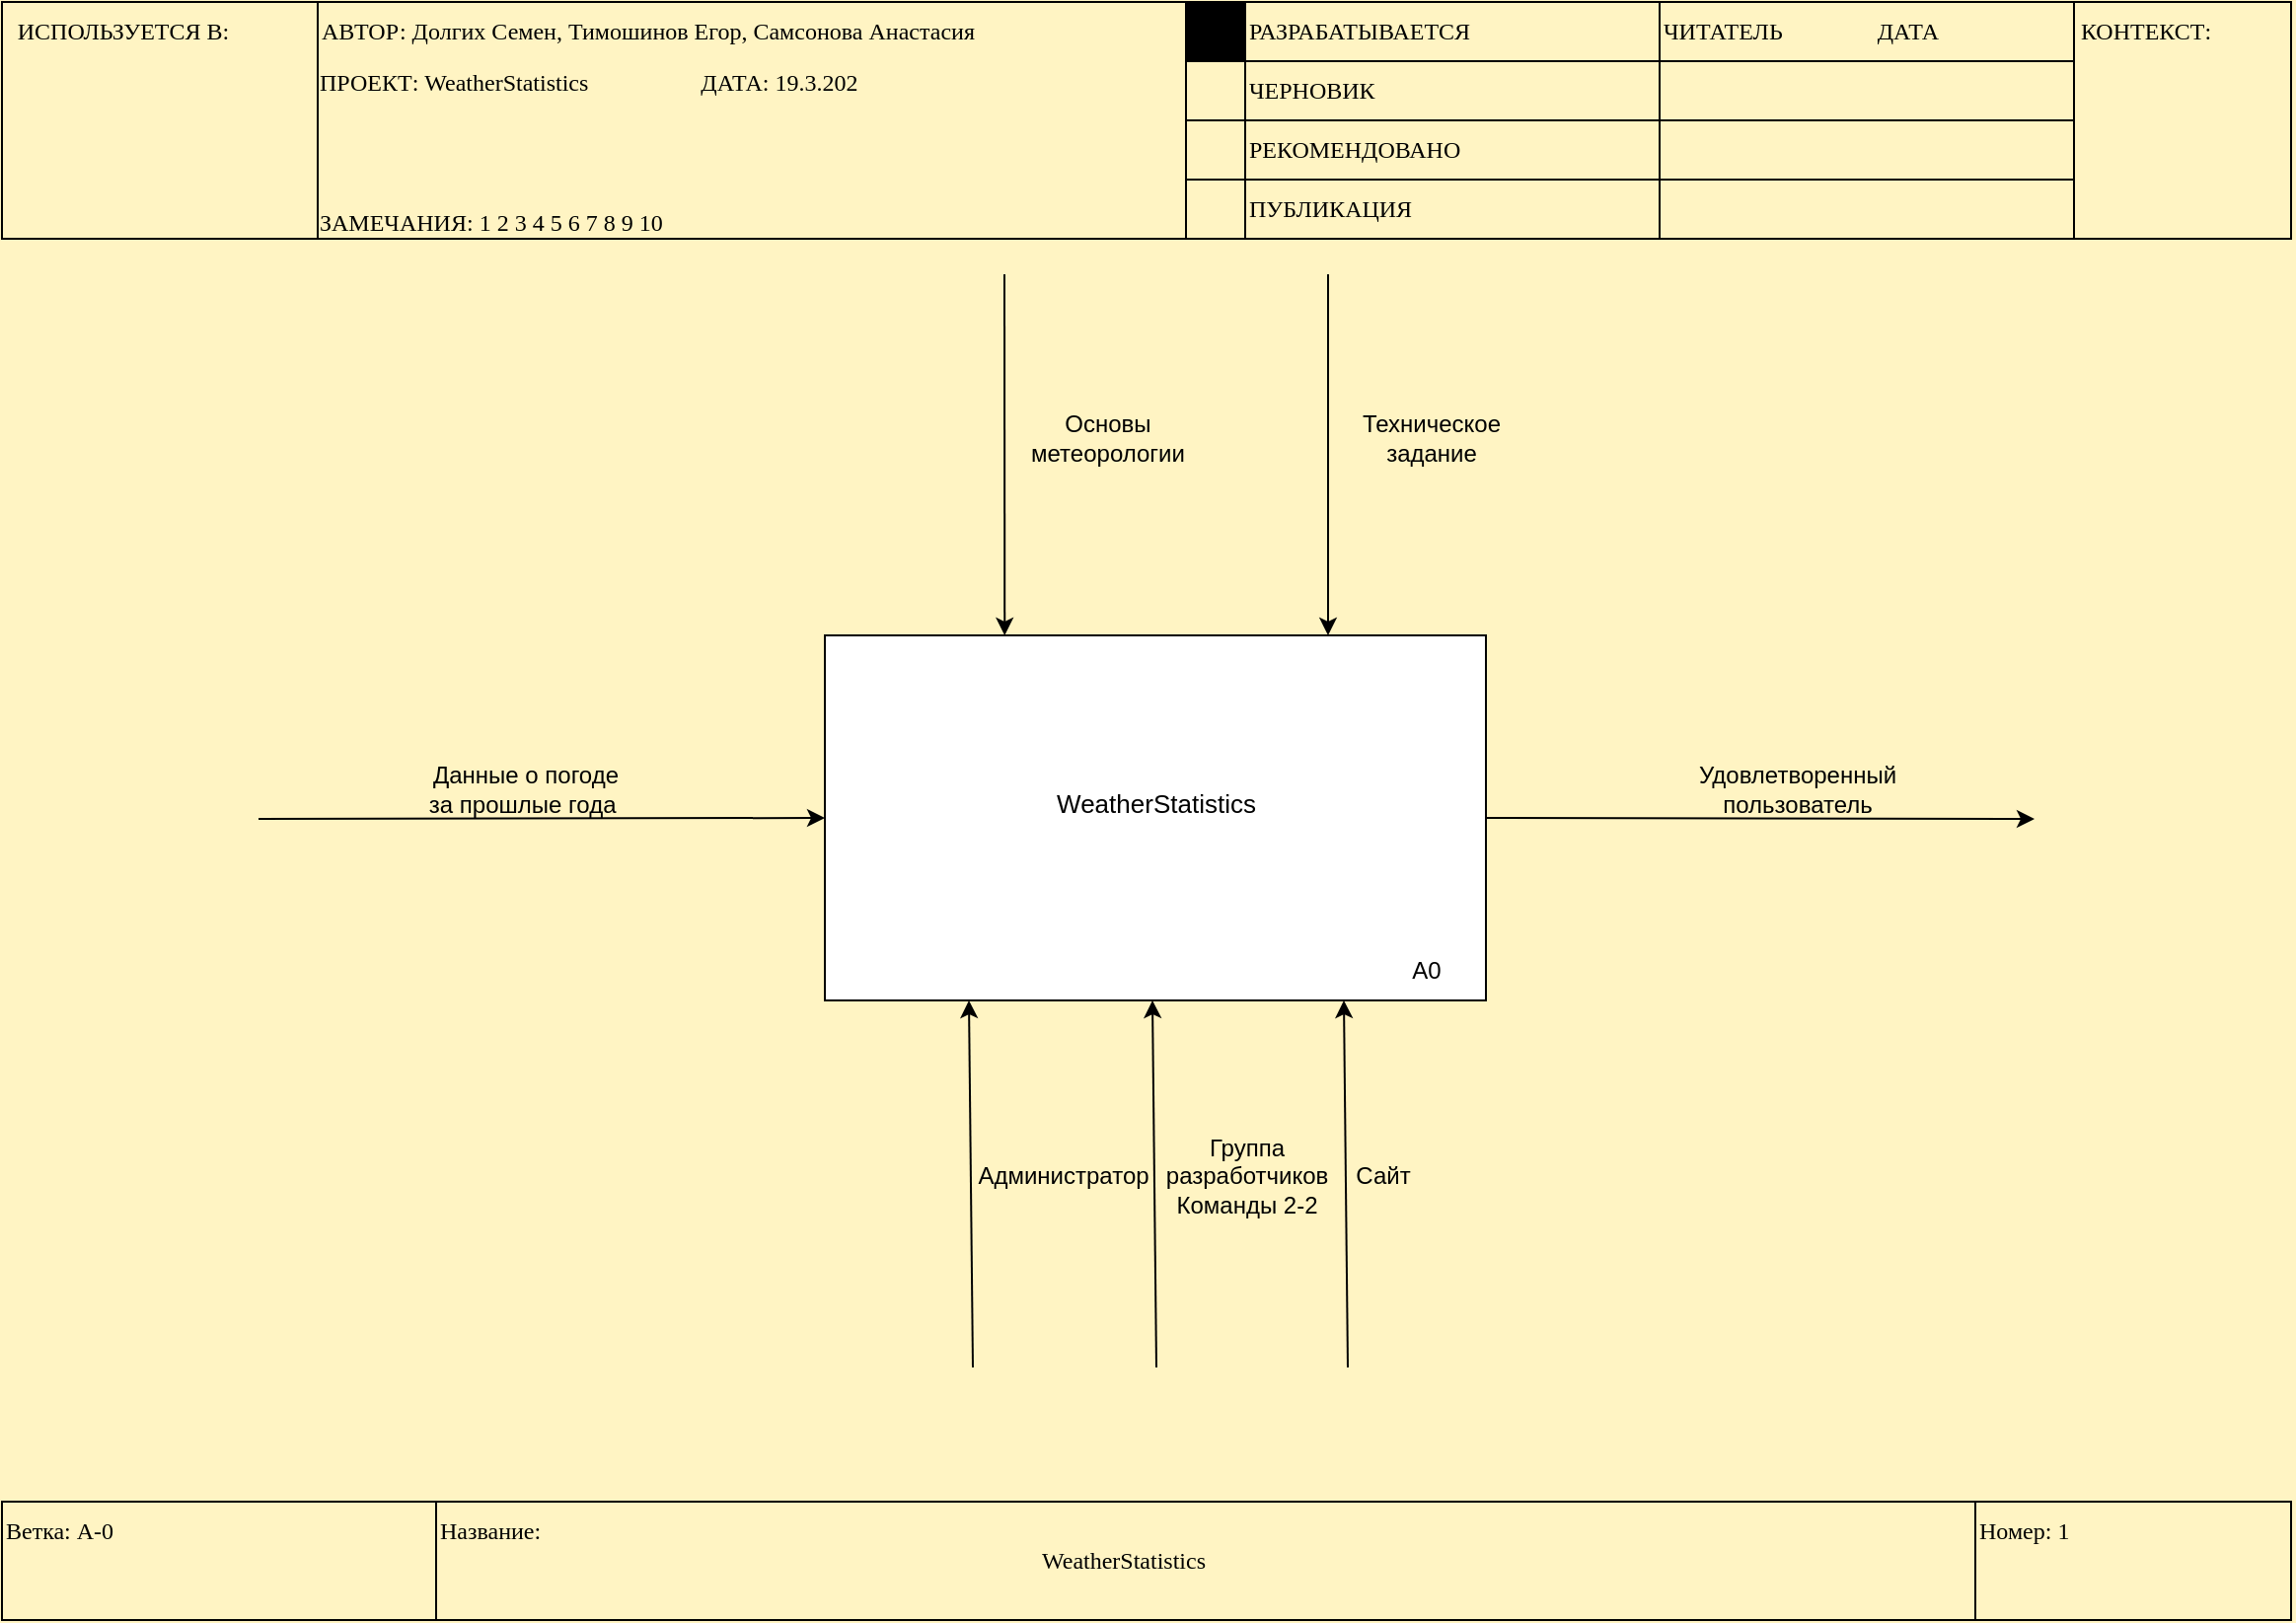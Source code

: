 <mxfile version="21.3.7" type="device">
  <diagram name="Страница 1" id="W4wu9IdWYWKfuvak4qdR">
    <mxGraphModel dx="1434" dy="830" grid="0" gridSize="10" guides="1" tooltips="1" connect="1" arrows="1" fold="1" page="1" pageScale="1" pageWidth="1169" pageHeight="827" background="#FFF4C3" math="0" shadow="0">
      <root>
        <mxCell id="0" />
        <mxCell id="1" parent="0" />
        <mxCell id="rnoFFCQ1fwiPKzGrQRdq-5" value="" style="rounded=0;whiteSpace=wrap;html=1;" parent="1" vertex="1">
          <mxGeometry x="417" y="321" width="335" height="185" as="geometry" />
        </mxCell>
        <mxCell id="rnoFFCQ1fwiPKzGrQRdq-6" value="" style="endArrow=classic;html=1;rounded=0;entryX=0;entryY=0.5;entryDx=0;entryDy=0;" parent="1" target="rnoFFCQ1fwiPKzGrQRdq-5" edge="1">
          <mxGeometry width="50" height="50" relative="1" as="geometry">
            <mxPoint x="130" y="414" as="sourcePoint" />
            <mxPoint x="248" y="389" as="targetPoint" />
          </mxGeometry>
        </mxCell>
        <mxCell id="rnoFFCQ1fwiPKzGrQRdq-7" value="" style="endArrow=classic;html=1;rounded=0;entryX=0.272;entryY=0;entryDx=0;entryDy=0;entryPerimeter=0;" parent="1" target="rnoFFCQ1fwiPKzGrQRdq-5" edge="1">
          <mxGeometry width="50" height="50" relative="1" as="geometry">
            <mxPoint x="508" y="138" as="sourcePoint" />
            <mxPoint x="727" y="187" as="targetPoint" />
          </mxGeometry>
        </mxCell>
        <mxCell id="rnoFFCQ1fwiPKzGrQRdq-12" value="" style="endArrow=classic;html=1;rounded=0;exitX=1;exitY=0.5;exitDx=0;exitDy=0;" parent="1" source="rnoFFCQ1fwiPKzGrQRdq-5" edge="1">
          <mxGeometry width="50" height="50" relative="1" as="geometry">
            <mxPoint x="748" y="414" as="sourcePoint" />
            <mxPoint x="1030" y="414" as="targetPoint" />
          </mxGeometry>
        </mxCell>
        <mxCell id="rnoFFCQ1fwiPKzGrQRdq-14" value="" style="endArrow=none;html=1;rounded=0;entryX=0.5;entryY=0;entryDx=0;entryDy=0;startArrow=classic;startFill=1;endFill=0;" parent="1" edge="1">
          <mxGeometry width="50" height="50" relative="1" as="geometry">
            <mxPoint x="490" y="506" as="sourcePoint" />
            <mxPoint x="492" y="692" as="targetPoint" />
          </mxGeometry>
        </mxCell>
        <mxCell id="rnoFFCQ1fwiPKzGrQRdq-15" value="" style="endArrow=none;html=1;rounded=0;entryX=0.5;entryY=0;entryDx=0;entryDy=0;endFill=0;startArrow=classic;startFill=1;" parent="1" edge="1">
          <mxGeometry width="50" height="50" relative="1" as="geometry">
            <mxPoint x="680" y="506" as="sourcePoint" />
            <mxPoint x="682" y="692" as="targetPoint" />
          </mxGeometry>
        </mxCell>
        <mxCell id="rnoFFCQ1fwiPKzGrQRdq-18" value="Удовлетворенный пользователь" style="text;html=1;strokeColor=none;fillColor=none;align=center;verticalAlign=middle;whiteSpace=wrap;rounded=0;" parent="1" vertex="1">
          <mxGeometry x="880" y="384" width="60" height="30" as="geometry" />
        </mxCell>
        <mxCell id="rnoFFCQ1fwiPKzGrQRdq-19" value="&lt;br&gt;&lt;font style=&quot;font-size: 13px;&quot;&gt;WeatherStatistics&lt;/font&gt;" style="text;html=1;strokeColor=none;fillColor=none;align=center;verticalAlign=middle;whiteSpace=wrap;rounded=0;" parent="1" vertex="1">
          <mxGeometry x="555" y="384" width="60" height="30" as="geometry" />
        </mxCell>
        <mxCell id="rnoFFCQ1fwiPKzGrQRdq-20" value="А0" style="text;html=1;strokeColor=none;fillColor=none;align=center;verticalAlign=middle;whiteSpace=wrap;rounded=0;" parent="1" vertex="1">
          <mxGeometry x="692" y="476" width="60" height="30" as="geometry" />
        </mxCell>
        <mxCell id="rnoFFCQ1fwiPKzGrQRdq-21" value="Сайт" style="text;html=1;strokeColor=none;fillColor=none;align=center;verticalAlign=middle;whiteSpace=wrap;rounded=0;" parent="1" vertex="1">
          <mxGeometry x="670" y="580" width="60" height="30" as="geometry" />
        </mxCell>
        <mxCell id="rnoFFCQ1fwiPKzGrQRdq-22" value="Администратор" style="text;html=1;strokeColor=none;fillColor=none;align=center;verticalAlign=middle;whiteSpace=wrap;rounded=0;" parent="1" vertex="1">
          <mxGeometry x="508" y="580" width="60" height="30" as="geometry" />
        </mxCell>
        <mxCell id="rnoFFCQ1fwiPKzGrQRdq-23" value="" style="endArrow=none;html=1;rounded=0;entryX=1;entryY=0;entryDx=0;entryDy=0;" parent="1" target="rnoFFCQ1fwiPKzGrQRdq-27" edge="1">
          <mxGeometry width="50" height="50" relative="1" as="geometry">
            <mxPoint y="760" as="sourcePoint" />
            <mxPoint x="1165" y="760" as="targetPoint" />
          </mxGeometry>
        </mxCell>
        <mxCell id="rnoFFCQ1fwiPKzGrQRdq-25" value="" style="rounded=0;whiteSpace=wrap;html=1;fillColor=#FFF4C3;" parent="1" vertex="1">
          <mxGeometry y="760" width="230" height="60" as="geometry" />
        </mxCell>
        <mxCell id="rnoFFCQ1fwiPKzGrQRdq-26" value="" style="rounded=0;whiteSpace=wrap;html=1;fillColor=#FFF4C3;" parent="1" vertex="1">
          <mxGeometry x="220" y="760" width="780" height="60" as="geometry" />
        </mxCell>
        <mxCell id="rnoFFCQ1fwiPKzGrQRdq-27" value="" style="rounded=0;whiteSpace=wrap;html=1;fillColor=#FFF4C3;" parent="1" vertex="1">
          <mxGeometry x="1000" y="760" width="160" height="60" as="geometry" />
        </mxCell>
        <mxCell id="rnoFFCQ1fwiPKzGrQRdq-30" value="" style="rounded=0;whiteSpace=wrap;html=1;fillColor=#FFF4C3;" parent="1" vertex="1">
          <mxGeometry width="160" height="120" as="geometry" />
        </mxCell>
        <mxCell id="rnoFFCQ1fwiPKzGrQRdq-31" value="" style="rounded=0;whiteSpace=wrap;html=1;fillColor=#FFF4C3;" parent="1" vertex="1">
          <mxGeometry x="160" width="440" height="120" as="geometry" />
        </mxCell>
        <mxCell id="rnoFFCQ1fwiPKzGrQRdq-32" value="" style="rounded=0;whiteSpace=wrap;html=1;fillColor=#FFF4C3;" parent="1" vertex="1">
          <mxGeometry x="630" width="210" height="30" as="geometry" />
        </mxCell>
        <mxCell id="rnoFFCQ1fwiPKzGrQRdq-33" value="" style="whiteSpace=wrap;html=1;aspect=fixed;fillColor=#000000;" parent="1" vertex="1">
          <mxGeometry x="600" width="30" height="30" as="geometry" />
        </mxCell>
        <mxCell id="rnoFFCQ1fwiPKzGrQRdq-34" value="" style="whiteSpace=wrap;html=1;aspect=fixed;fillColor=#FFF4C3;" parent="1" vertex="1">
          <mxGeometry x="600" y="30" width="30" height="30" as="geometry" />
        </mxCell>
        <mxCell id="rnoFFCQ1fwiPKzGrQRdq-35" value="" style="whiteSpace=wrap;html=1;aspect=fixed;fillColor=#FFF4C3;" parent="1" vertex="1">
          <mxGeometry x="600" y="60" width="30" height="30" as="geometry" />
        </mxCell>
        <mxCell id="rnoFFCQ1fwiPKzGrQRdq-36" value="" style="whiteSpace=wrap;html=1;aspect=fixed;fillColor=#FFF4C3;" parent="1" vertex="1">
          <mxGeometry x="600" y="90" width="30" height="30" as="geometry" />
        </mxCell>
        <mxCell id="rnoFFCQ1fwiPKzGrQRdq-37" value="" style="rounded=0;whiteSpace=wrap;html=1;fillColor=#FFF4C3;" parent="1" vertex="1">
          <mxGeometry x="630" y="30" width="210" height="30" as="geometry" />
        </mxCell>
        <mxCell id="rnoFFCQ1fwiPKzGrQRdq-38" value="" style="rounded=0;whiteSpace=wrap;html=1;fillColor=#FFF4C3;" parent="1" vertex="1">
          <mxGeometry x="840" y="30" width="210" height="30" as="geometry" />
        </mxCell>
        <mxCell id="rnoFFCQ1fwiPKzGrQRdq-39" value="" style="rounded=0;whiteSpace=wrap;html=1;fillColor=#FFF4C3;" parent="1" vertex="1">
          <mxGeometry x="840" width="210" height="30" as="geometry" />
        </mxCell>
        <mxCell id="rnoFFCQ1fwiPKzGrQRdq-40" value="" style="rounded=0;whiteSpace=wrap;html=1;fillColor=#FFF4C3;" parent="1" vertex="1">
          <mxGeometry x="630" y="60" width="210" height="30" as="geometry" />
        </mxCell>
        <mxCell id="rnoFFCQ1fwiPKzGrQRdq-41" value="" style="rounded=0;whiteSpace=wrap;html=1;fillColor=#FFF4C3;" parent="1" vertex="1">
          <mxGeometry x="630" y="90" width="210" height="30" as="geometry" />
        </mxCell>
        <mxCell id="rnoFFCQ1fwiPKzGrQRdq-42" value="" style="rounded=0;whiteSpace=wrap;html=1;fillColor=#FFF4C3;" parent="1" vertex="1">
          <mxGeometry x="840" y="60" width="210" height="30" as="geometry" />
        </mxCell>
        <mxCell id="rnoFFCQ1fwiPKzGrQRdq-43" value="" style="rounded=0;whiteSpace=wrap;html=1;fillColor=#FFF4C3;" parent="1" vertex="1">
          <mxGeometry x="840" y="90" width="210" height="30" as="geometry" />
        </mxCell>
        <mxCell id="rnoFFCQ1fwiPKzGrQRdq-44" value="" style="rounded=0;whiteSpace=wrap;html=1;fillColor=#FFF4C3;" parent="1" vertex="1">
          <mxGeometry x="1050" width="110" height="120" as="geometry" />
        </mxCell>
        <mxCell id="rnoFFCQ1fwiPKzGrQRdq-45" value="Основы метеорологии" style="text;html=1;strokeColor=none;fillColor=none;align=center;verticalAlign=middle;whiteSpace=wrap;rounded=0;" parent="1" vertex="1">
          <mxGeometry x="508" y="206" width="105" height="30" as="geometry" />
        </mxCell>
        <mxCell id="rnoFFCQ1fwiPKzGrQRdq-46" value="ИСПОЛЬЗУЕТСЯ В:" style="text;html=1;strokeColor=none;fillColor=none;align=center;verticalAlign=middle;whiteSpace=wrap;rounded=0;fontFamily=Lucida Console;" parent="1" vertex="1">
          <mxGeometry x="2" width="119" height="30" as="geometry" />
        </mxCell>
        <mxCell id="rnoFFCQ1fwiPKzGrQRdq-47" value="АВТОР: Долгих Семен, Тимошинов Егор, Самсонова Анастасия" style="text;html=1;strokeColor=none;fillColor=none;align=left;verticalAlign=middle;whiteSpace=wrap;rounded=0;fontFamily=Lucida Console;" parent="1" vertex="1">
          <mxGeometry x="160" width="441" height="30" as="geometry" />
        </mxCell>
        <mxCell id="rnoFFCQ1fwiPKzGrQRdq-48" value="ПРОЕКТ: WeatherStatistics&amp;nbsp; &amp;nbsp; &amp;nbsp; &amp;nbsp; &amp;nbsp; &amp;nbsp; &amp;nbsp; &amp;nbsp; &amp;nbsp; &amp;nbsp;ДАТА: 19.3.202" style="text;html=1;strokeColor=none;fillColor=none;align=left;verticalAlign=middle;whiteSpace=wrap;rounded=0;fontFamily=Lucida Console;" parent="1" vertex="1">
          <mxGeometry x="159" y="26" width="441" height="30" as="geometry" />
        </mxCell>
        <mxCell id="rnoFFCQ1fwiPKzGrQRdq-49" value="ЗАМЕЧАНИЯ: 1 2 3 4 5 6 7 8 9 10" style="text;html=1;strokeColor=none;fillColor=none;align=left;verticalAlign=middle;whiteSpace=wrap;rounded=0;fontFamily=Lucida Console;" parent="1" vertex="1">
          <mxGeometry x="159" y="97" width="441" height="30" as="geometry" />
        </mxCell>
        <mxCell id="rnoFFCQ1fwiPKzGrQRdq-50" value="РЕКОМЕНДОВАНО" style="text;html=1;strokeColor=none;fillColor=none;align=left;verticalAlign=middle;whiteSpace=wrap;rounded=0;fontFamily=Lucida Console;" parent="1" vertex="1">
          <mxGeometry x="630" y="60" width="171" height="30" as="geometry" />
        </mxCell>
        <mxCell id="rnoFFCQ1fwiPKzGrQRdq-51" value="ЧЕРНОВИК" style="text;html=1;strokeColor=none;fillColor=none;align=left;verticalAlign=middle;whiteSpace=wrap;rounded=0;fontFamily=Lucida Console;" parent="1" vertex="1">
          <mxGeometry x="630" y="30" width="171" height="30" as="geometry" />
        </mxCell>
        <mxCell id="rnoFFCQ1fwiPKzGrQRdq-52" value="РАЗРАБАТЫВАЕТСЯ" style="text;html=1;strokeColor=none;fillColor=none;align=left;verticalAlign=middle;whiteSpace=wrap;rounded=0;fontFamily=Lucida Console;" parent="1" vertex="1">
          <mxGeometry x="630" width="167" height="30" as="geometry" />
        </mxCell>
        <mxCell id="rnoFFCQ1fwiPKzGrQRdq-53" value="ПУБЛИКАЦИЯ" style="text;html=1;strokeColor=none;fillColor=none;align=left;verticalAlign=middle;whiteSpace=wrap;rounded=0;fontFamily=Lucida Console;" parent="1" vertex="1">
          <mxGeometry x="630" y="90" width="171" height="30" as="geometry" />
        </mxCell>
        <mxCell id="rnoFFCQ1fwiPKzGrQRdq-54" value="ЧИТАТЕЛЬ&amp;nbsp; &amp;nbsp; &amp;nbsp; &amp;nbsp; &amp;nbsp; &amp;nbsp; &amp;nbsp; &amp;nbsp; ДАТА" style="text;html=1;strokeColor=none;fillColor=none;align=left;verticalAlign=middle;whiteSpace=wrap;rounded=0;fontFamily=Lucida Console;" parent="1" vertex="1">
          <mxGeometry x="840" width="209" height="30" as="geometry" />
        </mxCell>
        <mxCell id="rnoFFCQ1fwiPKzGrQRdq-55" value="КОНТЕКСТ:" style="text;html=1;strokeColor=none;fillColor=none;align=center;verticalAlign=middle;whiteSpace=wrap;rounded=0;fontFamily=Lucida Console;" parent="1" vertex="1">
          <mxGeometry x="1027" width="119" height="30" as="geometry" />
        </mxCell>
        <mxCell id="rnoFFCQ1fwiPKzGrQRdq-56" value="Ветка: А-0" style="text;html=1;strokeColor=none;fillColor=none;align=left;verticalAlign=middle;whiteSpace=wrap;rounded=0;fontFamily=Lucida Console;" parent="1" vertex="1">
          <mxGeometry y="760" width="119" height="30" as="geometry" />
        </mxCell>
        <mxCell id="rnoFFCQ1fwiPKzGrQRdq-57" value="Название:" style="text;html=1;strokeColor=none;fillColor=none;align=left;verticalAlign=middle;whiteSpace=wrap;rounded=0;fontFamily=Lucida Console;" parent="1" vertex="1">
          <mxGeometry x="220" y="760" width="119" height="30" as="geometry" />
        </mxCell>
        <mxCell id="rnoFFCQ1fwiPKzGrQRdq-58" value="WeatherStatistics" style="text;html=1;strokeColor=none;fillColor=none;align=left;verticalAlign=middle;whiteSpace=wrap;rounded=0;fontFamily=Lucida Console;" parent="1" vertex="1">
          <mxGeometry x="525" y="775" width="119" height="30" as="geometry" />
        </mxCell>
        <mxCell id="rnoFFCQ1fwiPKzGrQRdq-59" value="Номер: 1" style="text;html=1;strokeColor=none;fillColor=none;align=left;verticalAlign=middle;whiteSpace=wrap;rounded=0;fontFamily=Lucida Console;" parent="1" vertex="1">
          <mxGeometry x="1000" y="760" width="119" height="30" as="geometry" />
        </mxCell>
        <mxCell id="NmbTLLtivtEYBok6L0Ok-1" value="Данные о погоде за прошлые года&amp;nbsp;" style="text;html=1;strokeColor=none;fillColor=none;align=center;verticalAlign=middle;whiteSpace=wrap;rounded=0;" parent="1" vertex="1">
          <mxGeometry x="213" y="384" width="105" height="30" as="geometry" />
        </mxCell>
        <mxCell id="FYH4ocL8sALxSMZAJZ0s-1" value="" style="endArrow=none;html=1;rounded=0;entryX=0.5;entryY=0;entryDx=0;entryDy=0;startArrow=classic;startFill=1;endFill=0;" edge="1" parent="1">
          <mxGeometry width="50" height="50" relative="1" as="geometry">
            <mxPoint x="583" y="506" as="sourcePoint" />
            <mxPoint x="585" y="692" as="targetPoint" />
          </mxGeometry>
        </mxCell>
        <mxCell id="FYH4ocL8sALxSMZAJZ0s-2" value="Группа разработчиков Команды 2-2" style="text;html=1;strokeColor=none;fillColor=none;align=center;verticalAlign=middle;whiteSpace=wrap;rounded=0;" vertex="1" parent="1">
          <mxGeometry x="601" y="580" width="60" height="30" as="geometry" />
        </mxCell>
        <mxCell id="FYH4ocL8sALxSMZAJZ0s-5" value="" style="endArrow=classic;html=1;rounded=0;entryX=0.272;entryY=0;entryDx=0;entryDy=0;entryPerimeter=0;" edge="1" parent="1">
          <mxGeometry width="50" height="50" relative="1" as="geometry">
            <mxPoint x="672" y="138" as="sourcePoint" />
            <mxPoint x="672" y="321" as="targetPoint" />
          </mxGeometry>
        </mxCell>
        <mxCell id="FYH4ocL8sALxSMZAJZ0s-6" value="Техническое задание" style="text;html=1;strokeColor=none;fillColor=none;align=center;verticalAlign=middle;whiteSpace=wrap;rounded=0;" vertex="1" parent="1">
          <mxGeometry x="672" y="206" width="105" height="30" as="geometry" />
        </mxCell>
      </root>
    </mxGraphModel>
  </diagram>
</mxfile>
